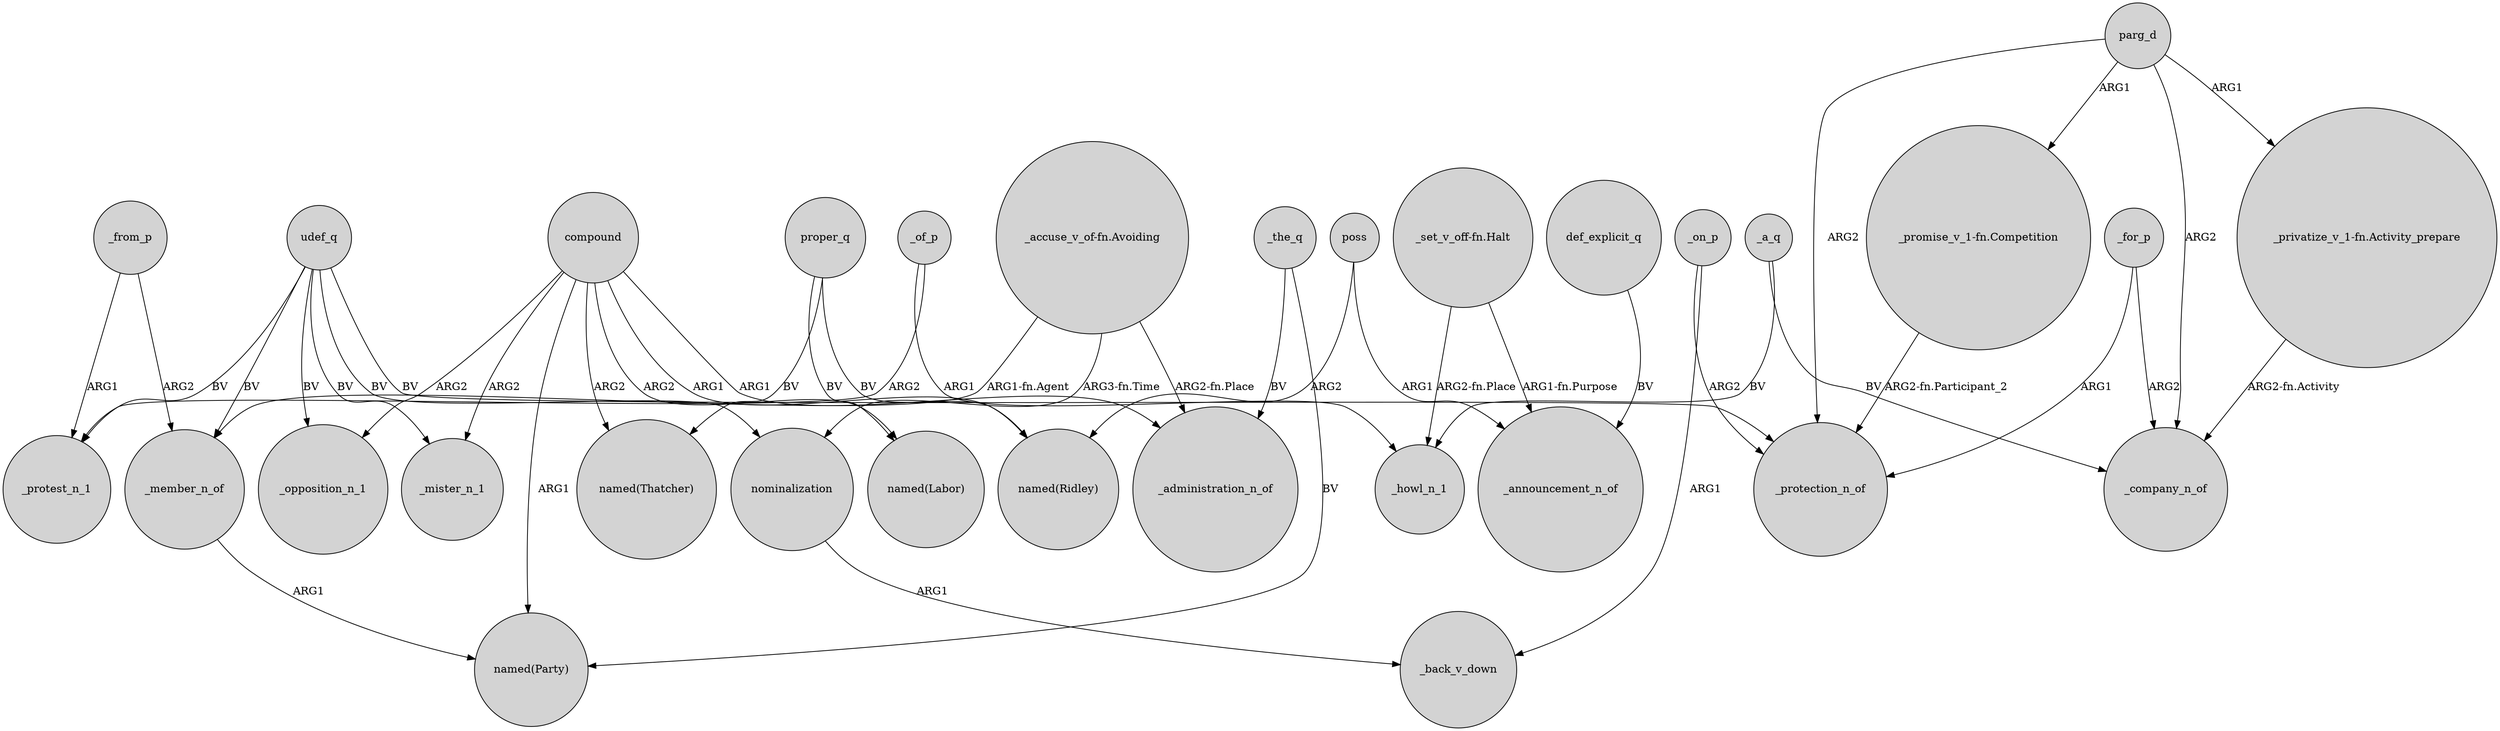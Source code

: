 digraph {
	node [shape=circle style=filled]
	_of_p -> _protest_n_1 [label=ARG2]
	proper_q -> "named(Ridley)" [label=BV]
	compound -> _mister_n_1 [label=ARG2]
	udef_q -> _member_n_of [label=BV]
	parg_d -> _protection_n_of [label=ARG2]
	_for_p -> _protection_n_of [label=ARG1]
	"_accuse_v_of-fn.Avoiding" -> nominalization [label="ARG3-fn.Time"]
	compound -> _administration_n_of [label=ARG1]
	_on_p -> _back_v_down [label=ARG1]
	udef_q -> nominalization [label=BV]
	compound -> _opposition_n_1 [label=ARG2]
	poss -> _announcement_n_of [label=ARG1]
	compound -> "named(Ridley)" [label=ARG1]
	"_set_v_off-fn.Halt" -> _howl_n_1 [label="ARG2-fn.Place"]
	"_accuse_v_of-fn.Avoiding" -> _member_n_of [label="ARG1-fn.Agent"]
	"_promise_v_1-fn.Competition" -> _protection_n_of [label="ARG2-fn.Participant_2"]
	nominalization -> _back_v_down [label=ARG1]
	parg_d -> _company_n_of [label=ARG2]
	_of_p -> _howl_n_1 [label=ARG1]
	_a_q -> _company_n_of [label=BV]
	udef_q -> _opposition_n_1 [label=BV]
	udef_q -> _mister_n_1 [label=BV]
	"_set_v_off-fn.Halt" -> _announcement_n_of [label="ARG1-fn.Purpose"]
	"_privatize_v_1-fn.Activity_prepare" -> _company_n_of [label="ARG2-fn.Activity"]
	udef_q -> _protest_n_1 [label=BV]
	poss -> "named(Ridley)" [label=ARG2]
	_member_n_of -> "named(Party)" [label=ARG1]
	udef_q -> _protection_n_of [label=BV]
	_the_q -> "named(Party)" [label=BV]
	proper_q -> "named(Labor)" [label=BV]
	compound -> "named(Party)" [label=ARG1]
	_from_p -> _member_n_of [label=ARG2]
	parg_d -> "_privatize_v_1-fn.Activity_prepare" [label=ARG1]
	compound -> "named(Thatcher)" [label=ARG2]
	"_accuse_v_of-fn.Avoiding" -> _administration_n_of [label="ARG2-fn.Place"]
	_for_p -> _company_n_of [label=ARG2]
	compound -> "named(Labor)" [label=ARG2]
	_a_q -> _howl_n_1 [label=BV]
	proper_q -> "named(Thatcher)" [label=BV]
	_from_p -> _protest_n_1 [label=ARG1]
	_the_q -> _administration_n_of [label=BV]
	def_explicit_q -> _announcement_n_of [label=BV]
	parg_d -> "_promise_v_1-fn.Competition" [label=ARG1]
	_on_p -> _protection_n_of [label=ARG2]
}
